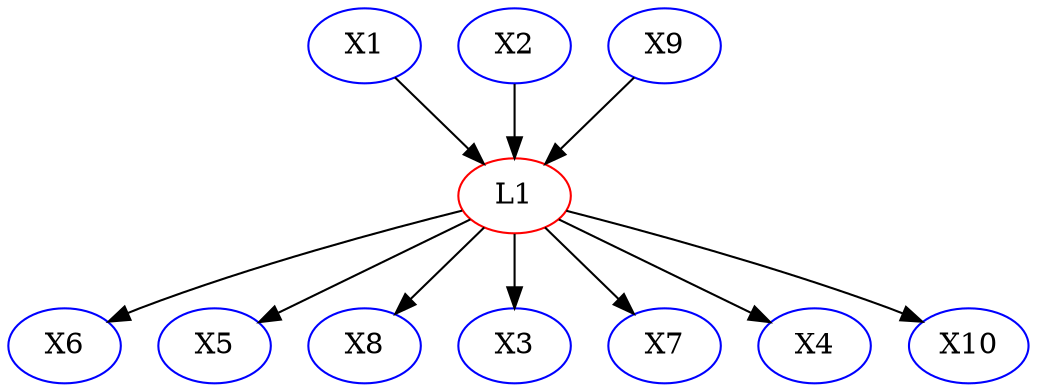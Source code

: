 digraph {
X1 [color = blue]; X6 [color = blue]; X2 [color = blue]; X5 [color = blue]; X8 [color = blue]; X3 [color = blue]; L1 [color = red]; X7 [color = blue]; X4 [color = blue]; X9 [color = blue]; X10 [color = blue]; 
subgraph Undirected {
edge [dir=none, color=black]
}

subgraph Directed {
edge [color=black]
L1 -> X8
L1 -> X7
L1 -> X4
X9 -> L1
X2 -> L1
L1 -> X3
L1 -> X6
L1 -> X5
L1 -> X10
X1 -> L1
}

}
